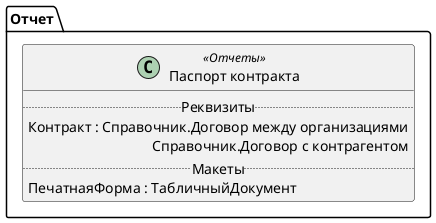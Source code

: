 ﻿@startuml ПаспортКонтракта
'!include templates.wsd
'..\include templates.wsd
class Отчет.ПаспортКонтракта as "Паспорт контракта" <<Отчеты>>
{
..Реквизиты..
Контракт : Справочник.Договор между организациями\rСправочник.Договор с контрагентом
..Макеты..
ПечатнаяФорма : ТабличныйДокумент
}
@enduml

